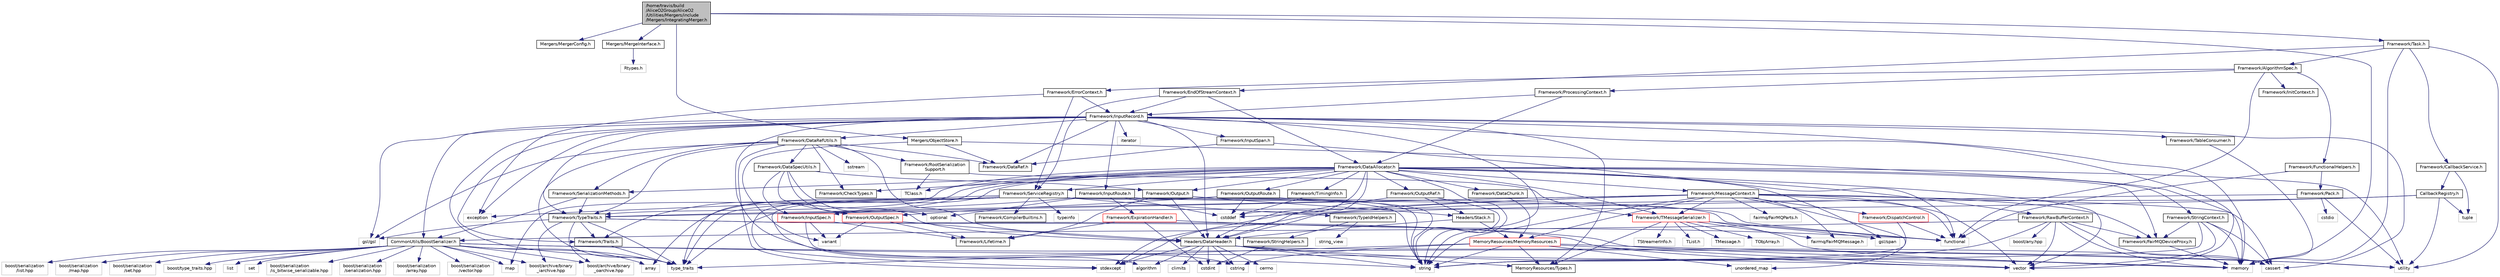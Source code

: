 digraph "/home/travis/build/AliceO2Group/AliceO2/Utilities/Mergers/include/Mergers/IntegratingMerger.h"
{
 // INTERACTIVE_SVG=YES
  bgcolor="transparent";
  edge [fontname="Helvetica",fontsize="10",labelfontname="Helvetica",labelfontsize="10"];
  node [fontname="Helvetica",fontsize="10",shape=record];
  Node0 [label="/home/travis/build\l/AliceO2Group/AliceO2\l/Utilities/Mergers/include\l/Mergers/IntegratingMerger.h",height=0.2,width=0.4,color="black", fillcolor="grey75", style="filled", fontcolor="black"];
  Node0 -> Node1 [color="midnightblue",fontsize="10",style="solid",fontname="Helvetica"];
  Node1 [label="Mergers/MergerConfig.h",height=0.2,width=0.4,color="black",URL="$d3/dce/MergerConfig_8h.html",tooltip="Definition of O2 MergerConfig, v0.1. "];
  Node0 -> Node2 [color="midnightblue",fontsize="10",style="solid",fontname="Helvetica"];
  Node2 [label="Mergers/MergeInterface.h",height=0.2,width=0.4,color="black",URL="$de/d80/MergeInterface_8h.html",tooltip="Definition of O2 Mergers merging interface, v0.1. "];
  Node2 -> Node3 [color="midnightblue",fontsize="10",style="solid",fontname="Helvetica"];
  Node3 [label="Rtypes.h",height=0.2,width=0.4,color="grey75"];
  Node0 -> Node4 [color="midnightblue",fontsize="10",style="solid",fontname="Helvetica"];
  Node4 [label="Mergers/ObjectStore.h",height=0.2,width=0.4,color="black",URL="$da/dc0/ObjectStore_8h.html",tooltip="Definition of ObjectStore for Mergers, v0.1. "];
  Node4 -> Node5 [color="midnightblue",fontsize="10",style="solid",fontname="Helvetica"];
  Node5 [label="variant",height=0.2,width=0.4,color="grey75"];
  Node4 -> Node6 [color="midnightblue",fontsize="10",style="solid",fontname="Helvetica"];
  Node6 [label="memory",height=0.2,width=0.4,color="grey75"];
  Node4 -> Node7 [color="midnightblue",fontsize="10",style="solid",fontname="Helvetica"];
  Node7 [label="Framework/DataRef.h",height=0.2,width=0.4,color="black",URL="$d5/dfb/DataRef_8h.html"];
  Node0 -> Node8 [color="midnightblue",fontsize="10",style="solid",fontname="Helvetica"];
  Node8 [label="Framework/Task.h",height=0.2,width=0.4,color="black",URL="$df/d4f/Task_8h.html"];
  Node8 -> Node9 [color="midnightblue",fontsize="10",style="solid",fontname="Helvetica"];
  Node9 [label="Framework/AlgorithmSpec.h",height=0.2,width=0.4,color="black",URL="$d0/d14/AlgorithmSpec_8h.html"];
  Node9 -> Node10 [color="midnightblue",fontsize="10",style="solid",fontname="Helvetica"];
  Node10 [label="Framework/ProcessingContext.h",height=0.2,width=0.4,color="black",URL="$de/d6a/ProcessingContext_8h.html"];
  Node10 -> Node11 [color="midnightblue",fontsize="10",style="solid",fontname="Helvetica"];
  Node11 [label="Framework/InputRecord.h",height=0.2,width=0.4,color="black",URL="$d6/d5c/InputRecord_8h.html"];
  Node11 -> Node7 [color="midnightblue",fontsize="10",style="solid",fontname="Helvetica"];
  Node11 -> Node12 [color="midnightblue",fontsize="10",style="solid",fontname="Helvetica"];
  Node12 [label="Framework/DataRefUtils.h",height=0.2,width=0.4,color="black",URL="$d5/db8/DataRefUtils_8h.html"];
  Node12 -> Node7 [color="midnightblue",fontsize="10",style="solid",fontname="Helvetica"];
  Node12 -> Node13 [color="midnightblue",fontsize="10",style="solid",fontname="Helvetica"];
  Node13 [label="Framework/RootSerialization\lSupport.h",height=0.2,width=0.4,color="black",URL="$db/dff/RootSerializationSupport_8h.html"];
  Node13 -> Node14 [color="midnightblue",fontsize="10",style="solid",fontname="Helvetica"];
  Node14 [label="Framework/TMessageSerializer.h",height=0.2,width=0.4,color="red",URL="$d8/d3c/TMessageSerializer_8h.html"];
  Node14 -> Node15 [color="midnightblue",fontsize="10",style="solid",fontname="Helvetica"];
  Node15 [label="fairmq/FairMQMessage.h",height=0.2,width=0.4,color="grey75"];
  Node14 -> Node16 [color="midnightblue",fontsize="10",style="solid",fontname="Helvetica"];
  Node16 [label="TList.h",height=0.2,width=0.4,color="grey75"];
  Node14 -> Node17 [color="midnightblue",fontsize="10",style="solid",fontname="Helvetica"];
  Node17 [label="TMessage.h",height=0.2,width=0.4,color="grey75"];
  Node14 -> Node18 [color="midnightblue",fontsize="10",style="solid",fontname="Helvetica"];
  Node18 [label="TObjArray.h",height=0.2,width=0.4,color="grey75"];
  Node14 -> Node19 [color="midnightblue",fontsize="10",style="solid",fontname="Helvetica"];
  Node19 [label="TStreamerInfo.h",height=0.2,width=0.4,color="grey75"];
  Node14 -> Node21 [color="midnightblue",fontsize="10",style="solid",fontname="Helvetica"];
  Node21 [label="gsl/span",height=0.2,width=0.4,color="grey75"];
  Node14 -> Node6 [color="midnightblue",fontsize="10",style="solid",fontname="Helvetica"];
  Node14 -> Node23 [color="midnightblue",fontsize="10",style="solid",fontname="Helvetica"];
  Node23 [label="MemoryResources/Types.h",height=0.2,width=0.4,color="black",URL="$d7/df8/Types_8h.html"];
  Node13 -> Node24 [color="midnightblue",fontsize="10",style="solid",fontname="Helvetica"];
  Node24 [label="TClass.h",height=0.2,width=0.4,color="grey75"];
  Node12 -> Node25 [color="midnightblue",fontsize="10",style="solid",fontname="Helvetica"];
  Node25 [label="Framework/SerializationMethods.h",height=0.2,width=0.4,color="black",URL="$d1/d53/SerializationMethods_8h.html",tooltip="Type wrappers for enfording a specific serialization method. "];
  Node25 -> Node26 [color="midnightblue",fontsize="10",style="solid",fontname="Helvetica"];
  Node26 [label="Framework/TypeTraits.h",height=0.2,width=0.4,color="black",URL="$d0/d95/TypeTraits_8h.html"];
  Node26 -> Node27 [color="midnightblue",fontsize="10",style="solid",fontname="Helvetica"];
  Node27 [label="type_traits",height=0.2,width=0.4,color="grey75"];
  Node26 -> Node28 [color="midnightblue",fontsize="10",style="solid",fontname="Helvetica"];
  Node28 [label="vector",height=0.2,width=0.4,color="grey75"];
  Node26 -> Node6 [color="midnightblue",fontsize="10",style="solid",fontname="Helvetica"];
  Node26 -> Node29 [color="midnightblue",fontsize="10",style="solid",fontname="Helvetica"];
  Node29 [label="Framework/Traits.h",height=0.2,width=0.4,color="black",URL="$db/d31/Traits_8h.html"];
  Node29 -> Node27 [color="midnightblue",fontsize="10",style="solid",fontname="Helvetica"];
  Node26 -> Node30 [color="midnightblue",fontsize="10",style="solid",fontname="Helvetica"];
  Node30 [label="boost/archive/binary\l_iarchive.hpp",height=0.2,width=0.4,color="grey75"];
  Node26 -> Node31 [color="midnightblue",fontsize="10",style="solid",fontname="Helvetica"];
  Node31 [label="boost/archive/binary\l_oarchive.hpp",height=0.2,width=0.4,color="grey75"];
  Node26 -> Node32 [color="midnightblue",fontsize="10",style="solid",fontname="Helvetica"];
  Node32 [label="gsl/gsl",height=0.2,width=0.4,color="grey75"];
  Node25 -> Node33 [color="midnightblue",fontsize="10",style="solid",fontname="Helvetica"];
  Node33 [label="CommonUtils/BoostSerializer.h",height=0.2,width=0.4,color="black",URL="$d7/d91/BoostSerializer_8h.html",tooltip="Templatised boost serializer/deserializer for containers and base types. "];
  Node33 -> Node34 [color="midnightblue",fontsize="10",style="solid",fontname="Helvetica"];
  Node34 [label="utility",height=0.2,width=0.4,color="grey75"];
  Node33 -> Node27 [color="midnightblue",fontsize="10",style="solid",fontname="Helvetica"];
  Node33 -> Node35 [color="midnightblue",fontsize="10",style="solid",fontname="Helvetica"];
  Node35 [label="array",height=0.2,width=0.4,color="grey75"];
  Node33 -> Node28 [color="midnightblue",fontsize="10",style="solid",fontname="Helvetica"];
  Node33 -> Node36 [color="midnightblue",fontsize="10",style="solid",fontname="Helvetica"];
  Node36 [label="list",height=0.2,width=0.4,color="grey75"];
  Node33 -> Node37 [color="midnightblue",fontsize="10",style="solid",fontname="Helvetica"];
  Node37 [label="map",height=0.2,width=0.4,color="grey75"];
  Node33 -> Node38 [color="midnightblue",fontsize="10",style="solid",fontname="Helvetica"];
  Node38 [label="set",height=0.2,width=0.4,color="grey75"];
  Node33 -> Node30 [color="midnightblue",fontsize="10",style="solid",fontname="Helvetica"];
  Node33 -> Node31 [color="midnightblue",fontsize="10",style="solid",fontname="Helvetica"];
  Node33 -> Node39 [color="midnightblue",fontsize="10",style="solid",fontname="Helvetica"];
  Node39 [label="boost/serialization\l/is_bitwise_serializable.hpp",height=0.2,width=0.4,color="grey75"];
  Node33 -> Node40 [color="midnightblue",fontsize="10",style="solid",fontname="Helvetica"];
  Node40 [label="boost/serialization\l/serialization.hpp",height=0.2,width=0.4,color="grey75"];
  Node33 -> Node41 [color="midnightblue",fontsize="10",style="solid",fontname="Helvetica"];
  Node41 [label="boost/serialization\l/array.hpp",height=0.2,width=0.4,color="grey75"];
  Node33 -> Node42 [color="midnightblue",fontsize="10",style="solid",fontname="Helvetica"];
  Node42 [label="boost/serialization\l/vector.hpp",height=0.2,width=0.4,color="grey75"];
  Node33 -> Node43 [color="midnightblue",fontsize="10",style="solid",fontname="Helvetica"];
  Node43 [label="boost/serialization\l/list.hpp",height=0.2,width=0.4,color="grey75"];
  Node33 -> Node44 [color="midnightblue",fontsize="10",style="solid",fontname="Helvetica"];
  Node44 [label="boost/serialization\l/map.hpp",height=0.2,width=0.4,color="grey75"];
  Node33 -> Node45 [color="midnightblue",fontsize="10",style="solid",fontname="Helvetica"];
  Node45 [label="boost/serialization\l/set.hpp",height=0.2,width=0.4,color="grey75"];
  Node33 -> Node46 [color="midnightblue",fontsize="10",style="solid",fontname="Helvetica"];
  Node46 [label="boost/type_traits.hpp",height=0.2,width=0.4,color="grey75"];
  Node12 -> Node47 [color="midnightblue",fontsize="10",style="solid",fontname="Helvetica"];
  Node47 [label="Framework/DataSpecUtils.h",height=0.2,width=0.4,color="black",URL="$d6/d68/DataSpecUtils_8h.html"];
  Node47 -> Node48 [color="midnightblue",fontsize="10",style="solid",fontname="Helvetica"];
  Node48 [label="Framework/OutputSpec.h",height=0.2,width=0.4,color="red",URL="$db/d2d/OutputSpec_8h.html"];
  Node48 -> Node49 [color="midnightblue",fontsize="10",style="solid",fontname="Helvetica"];
  Node49 [label="Headers/DataHeader.h",height=0.2,width=0.4,color="black",URL="$dc/dcd/DataHeader_8h.html"];
  Node49 -> Node50 [color="midnightblue",fontsize="10",style="solid",fontname="Helvetica"];
  Node50 [label="cstdint",height=0.2,width=0.4,color="grey75"];
  Node49 -> Node6 [color="midnightblue",fontsize="10",style="solid",fontname="Helvetica"];
  Node49 -> Node51 [color="midnightblue",fontsize="10",style="solid",fontname="Helvetica"];
  Node51 [label="cassert",height=0.2,width=0.4,color="grey75"];
  Node49 -> Node52 [color="midnightblue",fontsize="10",style="solid",fontname="Helvetica"];
  Node52 [label="cstring",height=0.2,width=0.4,color="grey75"];
  Node49 -> Node53 [color="midnightblue",fontsize="10",style="solid",fontname="Helvetica"];
  Node53 [label="algorithm",height=0.2,width=0.4,color="grey75"];
  Node49 -> Node54 [color="midnightblue",fontsize="10",style="solid",fontname="Helvetica"];
  Node54 [label="stdexcept",height=0.2,width=0.4,color="grey75"];
  Node49 -> Node55 [color="midnightblue",fontsize="10",style="solid",fontname="Helvetica"];
  Node55 [label="string",height=0.2,width=0.4,color="grey75"];
  Node49 -> Node56 [color="midnightblue",fontsize="10",style="solid",fontname="Helvetica"];
  Node56 [label="climits",height=0.2,width=0.4,color="grey75"];
  Node49 -> Node23 [color="midnightblue",fontsize="10",style="solid",fontname="Helvetica"];
  Node49 -> Node57 [color="midnightblue",fontsize="10",style="solid",fontname="Helvetica"];
  Node57 [label="cerrno",height=0.2,width=0.4,color="grey75"];
  Node48 -> Node58 [color="midnightblue",fontsize="10",style="solid",fontname="Helvetica"];
  Node58 [label="Framework/Lifetime.h",height=0.2,width=0.4,color="black",URL="$dc/dca/Lifetime_8h.html"];
  Node48 -> Node5 [color="midnightblue",fontsize="10",style="solid",fontname="Helvetica"];
  Node47 -> Node60 [color="midnightblue",fontsize="10",style="solid",fontname="Helvetica"];
  Node60 [label="Framework/InputSpec.h",height=0.2,width=0.4,color="red",URL="$d5/d3f/InputSpec_8h.html"];
  Node60 -> Node58 [color="midnightblue",fontsize="10",style="solid",fontname="Helvetica"];
  Node60 -> Node55 [color="midnightblue",fontsize="10",style="solid",fontname="Helvetica"];
  Node60 -> Node5 [color="midnightblue",fontsize="10",style="solid",fontname="Helvetica"];
  Node47 -> Node49 [color="midnightblue",fontsize="10",style="solid",fontname="Helvetica"];
  Node47 -> Node79 [color="midnightblue",fontsize="10",style="solid",fontname="Helvetica"];
  Node79 [label="Framework/Output.h",height=0.2,width=0.4,color="black",URL="$d3/ddf/Output_8h.html"];
  Node79 -> Node49 [color="midnightblue",fontsize="10",style="solid",fontname="Helvetica"];
  Node79 -> Node58 [color="midnightblue",fontsize="10",style="solid",fontname="Helvetica"];
  Node79 -> Node65 [color="midnightblue",fontsize="10",style="solid",fontname="Helvetica"];
  Node65 [label="Headers/Stack.h",height=0.2,width=0.4,color="black",URL="$d4/d00/Headers_2include_2Headers_2Stack_8h.html"];
  Node65 -> Node66 [color="midnightblue",fontsize="10",style="solid",fontname="Helvetica"];
  Node66 [label="MemoryResources/MemoryResources.h",height=0.2,width=0.4,color="red",URL="$dc/d03/MemoryResources_8h.html"];
  Node66 -> Node52 [color="midnightblue",fontsize="10",style="solid",fontname="Helvetica"];
  Node66 -> Node55 [color="midnightblue",fontsize="10",style="solid",fontname="Helvetica"];
  Node66 -> Node27 [color="midnightblue",fontsize="10",style="solid",fontname="Helvetica"];
  Node66 -> Node34 [color="midnightblue",fontsize="10",style="solid",fontname="Helvetica"];
  Node66 -> Node28 [color="midnightblue",fontsize="10",style="solid",fontname="Helvetica"];
  Node66 -> Node71 [color="midnightblue",fontsize="10",style="solid",fontname="Helvetica"];
  Node71 [label="unordered_map",height=0.2,width=0.4,color="grey75"];
  Node66 -> Node23 [color="midnightblue",fontsize="10",style="solid",fontname="Helvetica"];
  Node65 -> Node49 [color="midnightblue",fontsize="10",style="solid",fontname="Helvetica"];
  Node47 -> Node80 [color="midnightblue",fontsize="10",style="solid",fontname="Helvetica"];
  Node80 [label="optional",height=0.2,width=0.4,color="grey75"];
  Node12 -> Node26 [color="midnightblue",fontsize="10",style="solid",fontname="Helvetica"];
  Node12 -> Node49 [color="midnightblue",fontsize="10",style="solid",fontname="Helvetica"];
  Node12 -> Node81 [color="midnightblue",fontsize="10",style="solid",fontname="Helvetica"];
  Node81 [label="Framework/CheckTypes.h",height=0.2,width=0.4,color="black",URL="$d1/d00/CheckTypes_8h.html"];
  Node12 -> Node32 [color="midnightblue",fontsize="10",style="solid",fontname="Helvetica"];
  Node12 -> Node54 [color="midnightblue",fontsize="10",style="solid",fontname="Helvetica"];
  Node12 -> Node82 [color="midnightblue",fontsize="10",style="solid",fontname="Helvetica"];
  Node82 [label="sstream",height=0.2,width=0.4,color="grey75"];
  Node12 -> Node27 [color="midnightblue",fontsize="10",style="solid",fontname="Helvetica"];
  Node11 -> Node83 [color="midnightblue",fontsize="10",style="solid",fontname="Helvetica"];
  Node83 [label="Framework/InputRoute.h",height=0.2,width=0.4,color="black",URL="$d5/d19/InputRoute_8h.html"];
  Node83 -> Node84 [color="midnightblue",fontsize="10",style="solid",fontname="Helvetica"];
  Node84 [label="Framework/ExpirationHandler.h",height=0.2,width=0.4,color="red",URL="$d2/dd9/ExpirationHandler_8h.html"];
  Node84 -> Node58 [color="midnightblue",fontsize="10",style="solid",fontname="Helvetica"];
  Node84 -> Node50 [color="midnightblue",fontsize="10",style="solid",fontname="Helvetica"];
  Node84 -> Node86 [color="midnightblue",fontsize="10",style="solid",fontname="Helvetica"];
  Node86 [label="functional",height=0.2,width=0.4,color="grey75"];
  Node83 -> Node60 [color="midnightblue",fontsize="10",style="solid",fontname="Helvetica"];
  Node83 -> Node87 [color="midnightblue",fontsize="10",style="solid",fontname="Helvetica"];
  Node87 [label="cstddef",height=0.2,width=0.4,color="grey75"];
  Node83 -> Node55 [color="midnightblue",fontsize="10",style="solid",fontname="Helvetica"];
  Node83 -> Node86 [color="midnightblue",fontsize="10",style="solid",fontname="Helvetica"];
  Node83 -> Node80 [color="midnightblue",fontsize="10",style="solid",fontname="Helvetica"];
  Node11 -> Node26 [color="midnightblue",fontsize="10",style="solid",fontname="Helvetica"];
  Node11 -> Node88 [color="midnightblue",fontsize="10",style="solid",fontname="Helvetica"];
  Node88 [label="Framework/InputSpan.h",height=0.2,width=0.4,color="black",URL="$da/d0f/InputSpan_8h.html"];
  Node88 -> Node7 [color="midnightblue",fontsize="10",style="solid",fontname="Helvetica"];
  Node88 -> Node86 [color="midnightblue",fontsize="10",style="solid",fontname="Helvetica"];
  Node11 -> Node89 [color="midnightblue",fontsize="10",style="solid",fontname="Helvetica"];
  Node89 [label="Framework/TableConsumer.h",height=0.2,width=0.4,color="black",URL="$dc/d03/TableConsumer_8h.html"];
  Node89 -> Node6 [color="midnightblue",fontsize="10",style="solid",fontname="Helvetica"];
  Node11 -> Node29 [color="midnightblue",fontsize="10",style="solid",fontname="Helvetica"];
  Node11 -> Node23 [color="midnightblue",fontsize="10",style="solid",fontname="Helvetica"];
  Node11 -> Node49 [color="midnightblue",fontsize="10",style="solid",fontname="Helvetica"];
  Node11 -> Node33 [color="midnightblue",fontsize="10",style="solid",fontname="Helvetica"];
  Node11 -> Node32 [color="midnightblue",fontsize="10",style="solid",fontname="Helvetica"];
  Node11 -> Node90 [color="midnightblue",fontsize="10",style="solid",fontname="Helvetica"];
  Node90 [label="iterator",height=0.2,width=0.4,color="grey75"];
  Node11 -> Node55 [color="midnightblue",fontsize="10",style="solid",fontname="Helvetica"];
  Node11 -> Node28 [color="midnightblue",fontsize="10",style="solid",fontname="Helvetica"];
  Node11 -> Node52 [color="midnightblue",fontsize="10",style="solid",fontname="Helvetica"];
  Node11 -> Node51 [color="midnightblue",fontsize="10",style="solid",fontname="Helvetica"];
  Node11 -> Node91 [color="midnightblue",fontsize="10",style="solid",fontname="Helvetica"];
  Node91 [label="exception",height=0.2,width=0.4,color="grey75"];
  Node11 -> Node6 [color="midnightblue",fontsize="10",style="solid",fontname="Helvetica"];
  Node11 -> Node27 [color="midnightblue",fontsize="10",style="solid",fontname="Helvetica"];
  Node10 -> Node92 [color="midnightblue",fontsize="10",style="solid",fontname="Helvetica"];
  Node92 [label="Framework/DataAllocator.h",height=0.2,width=0.4,color="black",URL="$d1/d28/DataAllocator_8h.html"];
  Node92 -> Node93 [color="midnightblue",fontsize="10",style="solid",fontname="Helvetica"];
  Node93 [label="Framework/MessageContext.h",height=0.2,width=0.4,color="black",URL="$dc/dc4/MessageContext_8h.html"];
  Node93 -> Node94 [color="midnightblue",fontsize="10",style="solid",fontname="Helvetica"];
  Node94 [label="Framework/DispatchControl.h",height=0.2,width=0.4,color="red",URL="$dd/dda/DispatchControl_8h.html"];
  Node94 -> Node86 [color="midnightblue",fontsize="10",style="solid",fontname="Helvetica"];
  Node94 -> Node55 [color="midnightblue",fontsize="10",style="solid",fontname="Helvetica"];
  Node93 -> Node96 [color="midnightblue",fontsize="10",style="solid",fontname="Helvetica"];
  Node96 [label="Framework/FairMQDeviceProxy.h",height=0.2,width=0.4,color="black",URL="$d8/d71/FairMQDeviceProxy_8h.html"];
  Node96 -> Node6 [color="midnightblue",fontsize="10",style="solid",fontname="Helvetica"];
  Node93 -> Node14 [color="midnightblue",fontsize="10",style="solid",fontname="Helvetica"];
  Node93 -> Node26 [color="midnightblue",fontsize="10",style="solid",fontname="Helvetica"];
  Node93 -> Node49 [color="midnightblue",fontsize="10",style="solid",fontname="Helvetica"];
  Node93 -> Node66 [color="midnightblue",fontsize="10",style="solid",fontname="Helvetica"];
  Node93 -> Node15 [color="midnightblue",fontsize="10",style="solid",fontname="Helvetica"];
  Node93 -> Node97 [color="midnightblue",fontsize="10",style="solid",fontname="Helvetica"];
  Node97 [label="fairmq/FairMQParts.h",height=0.2,width=0.4,color="grey75"];
  Node93 -> Node51 [color="midnightblue",fontsize="10",style="solid",fontname="Helvetica"];
  Node93 -> Node86 [color="midnightblue",fontsize="10",style="solid",fontname="Helvetica"];
  Node93 -> Node54 [color="midnightblue",fontsize="10",style="solid",fontname="Helvetica"];
  Node93 -> Node55 [color="midnightblue",fontsize="10",style="solid",fontname="Helvetica"];
  Node93 -> Node27 [color="midnightblue",fontsize="10",style="solid",fontname="Helvetica"];
  Node93 -> Node71 [color="midnightblue",fontsize="10",style="solid",fontname="Helvetica"];
  Node93 -> Node28 [color="midnightblue",fontsize="10",style="solid",fontname="Helvetica"];
  Node92 -> Node98 [color="midnightblue",fontsize="10",style="solid",fontname="Helvetica"];
  Node98 [label="Framework/StringContext.h",height=0.2,width=0.4,color="black",URL="$dd/df6/StringContext_8h.html"];
  Node98 -> Node96 [color="midnightblue",fontsize="10",style="solid",fontname="Helvetica"];
  Node98 -> Node28 [color="midnightblue",fontsize="10",style="solid",fontname="Helvetica"];
  Node98 -> Node51 [color="midnightblue",fontsize="10",style="solid",fontname="Helvetica"];
  Node98 -> Node55 [color="midnightblue",fontsize="10",style="solid",fontname="Helvetica"];
  Node98 -> Node6 [color="midnightblue",fontsize="10",style="solid",fontname="Helvetica"];
  Node92 -> Node99 [color="midnightblue",fontsize="10",style="solid",fontname="Helvetica"];
  Node99 [label="Framework/RawBufferContext.h",height=0.2,width=0.4,color="black",URL="$d8/d25/RawBufferContext_8h.html",tooltip=" "];
  Node99 -> Node96 [color="midnightblue",fontsize="10",style="solid",fontname="Helvetica"];
  Node99 -> Node33 [color="midnightblue",fontsize="10",style="solid",fontname="Helvetica"];
  Node99 -> Node28 [color="midnightblue",fontsize="10",style="solid",fontname="Helvetica"];
  Node99 -> Node51 [color="midnightblue",fontsize="10",style="solid",fontname="Helvetica"];
  Node99 -> Node55 [color="midnightblue",fontsize="10",style="solid",fontname="Helvetica"];
  Node99 -> Node6 [color="midnightblue",fontsize="10",style="solid",fontname="Helvetica"];
  Node99 -> Node100 [color="midnightblue",fontsize="10",style="solid",fontname="Helvetica"];
  Node100 [label="boost/any.hpp",height=0.2,width=0.4,color="grey75"];
  Node92 -> Node79 [color="midnightblue",fontsize="10",style="solid",fontname="Helvetica"];
  Node92 -> Node101 [color="midnightblue",fontsize="10",style="solid",fontname="Helvetica"];
  Node101 [label="Framework/OutputRef.h",height=0.2,width=0.4,color="black",URL="$d6/d5a/OutputRef_8h.html"];
  Node101 -> Node49 [color="midnightblue",fontsize="10",style="solid",fontname="Helvetica"];
  Node101 -> Node65 [color="midnightblue",fontsize="10",style="solid",fontname="Helvetica"];
  Node101 -> Node55 [color="midnightblue",fontsize="10",style="solid",fontname="Helvetica"];
  Node92 -> Node102 [color="midnightblue",fontsize="10",style="solid",fontname="Helvetica"];
  Node102 [label="Framework/OutputRoute.h",height=0.2,width=0.4,color="black",URL="$d6/df4/OutputRoute_8h.html"];
  Node102 -> Node48 [color="midnightblue",fontsize="10",style="solid",fontname="Helvetica"];
  Node102 -> Node87 [color="midnightblue",fontsize="10",style="solid",fontname="Helvetica"];
  Node102 -> Node55 [color="midnightblue",fontsize="10",style="solid",fontname="Helvetica"];
  Node92 -> Node103 [color="midnightblue",fontsize="10",style="solid",fontname="Helvetica"];
  Node103 [label="Framework/DataChunk.h",height=0.2,width=0.4,color="black",URL="$d7/d31/DataChunk_8h.html"];
  Node103 -> Node66 [color="midnightblue",fontsize="10",style="solid",fontname="Helvetica"];
  Node92 -> Node96 [color="midnightblue",fontsize="10",style="solid",fontname="Helvetica"];
  Node92 -> Node104 [color="midnightblue",fontsize="10",style="solid",fontname="Helvetica"];
  Node104 [label="Framework/TimingInfo.h",height=0.2,width=0.4,color="black",URL="$da/d2b/TimingInfo_8h.html"];
  Node104 -> Node87 [color="midnightblue",fontsize="10",style="solid",fontname="Helvetica"];
  Node92 -> Node14 [color="midnightblue",fontsize="10",style="solid",fontname="Helvetica"];
  Node92 -> Node26 [color="midnightblue",fontsize="10",style="solid",fontname="Helvetica"];
  Node92 -> Node29 [color="midnightblue",fontsize="10",style="solid",fontname="Helvetica"];
  Node92 -> Node25 [color="midnightblue",fontsize="10",style="solid",fontname="Helvetica"];
  Node92 -> Node81 [color="midnightblue",fontsize="10",style="solid",fontname="Helvetica"];
  Node92 -> Node105 [color="midnightblue",fontsize="10",style="solid",fontname="Helvetica"];
  Node105 [label="Framework/ServiceRegistry.h",height=0.2,width=0.4,color="black",URL="$d8/d17/ServiceRegistry_8h.html"];
  Node105 -> Node106 [color="midnightblue",fontsize="10",style="solid",fontname="Helvetica"];
  Node106 [label="Framework/CompilerBuiltins.h",height=0.2,width=0.4,color="black",URL="$d9/de8/CompilerBuiltins_8h.html"];
  Node105 -> Node107 [color="midnightblue",fontsize="10",style="solid",fontname="Helvetica"];
  Node107 [label="Framework/TypeIdHelpers.h",height=0.2,width=0.4,color="black",URL="$d2/d9a/TypeIdHelpers_8h.html"];
  Node107 -> Node108 [color="midnightblue",fontsize="10",style="solid",fontname="Helvetica"];
  Node108 [label="string_view",height=0.2,width=0.4,color="grey75"];
  Node107 -> Node109 [color="midnightblue",fontsize="10",style="solid",fontname="Helvetica"];
  Node109 [label="Framework/StringHelpers.h",height=0.2,width=0.4,color="black",URL="$db/dff/StringHelpers_8h.html"];
  Node109 -> Node50 [color="midnightblue",fontsize="10",style="solid",fontname="Helvetica"];
  Node105 -> Node53 [color="midnightblue",fontsize="10",style="solid",fontname="Helvetica"];
  Node105 -> Node35 [color="midnightblue",fontsize="10",style="solid",fontname="Helvetica"];
  Node105 -> Node91 [color="midnightblue",fontsize="10",style="solid",fontname="Helvetica"];
  Node105 -> Node86 [color="midnightblue",fontsize="10",style="solid",fontname="Helvetica"];
  Node105 -> Node55 [color="midnightblue",fontsize="10",style="solid",fontname="Helvetica"];
  Node105 -> Node27 [color="midnightblue",fontsize="10",style="solid",fontname="Helvetica"];
  Node105 -> Node110 [color="midnightblue",fontsize="10",style="solid",fontname="Helvetica"];
  Node110 [label="typeinfo",height=0.2,width=0.4,color="grey75"];
  Node105 -> Node54 [color="midnightblue",fontsize="10",style="solid",fontname="Helvetica"];
  Node92 -> Node49 [color="midnightblue",fontsize="10",style="solid",fontname="Helvetica"];
  Node92 -> Node24 [color="midnightblue",fontsize="10",style="solid",fontname="Helvetica"];
  Node92 -> Node21 [color="midnightblue",fontsize="10",style="solid",fontname="Helvetica"];
  Node92 -> Node28 [color="midnightblue",fontsize="10",style="solid",fontname="Helvetica"];
  Node92 -> Node37 [color="midnightblue",fontsize="10",style="solid",fontname="Helvetica"];
  Node92 -> Node55 [color="midnightblue",fontsize="10",style="solid",fontname="Helvetica"];
  Node92 -> Node34 [color="midnightblue",fontsize="10",style="solid",fontname="Helvetica"];
  Node92 -> Node27 [color="midnightblue",fontsize="10",style="solid",fontname="Helvetica"];
  Node92 -> Node87 [color="midnightblue",fontsize="10",style="solid",fontname="Helvetica"];
  Node9 -> Node111 [color="midnightblue",fontsize="10",style="solid",fontname="Helvetica"];
  Node111 [label="Framework/ErrorContext.h",height=0.2,width=0.4,color="black",URL="$d7/dad/ErrorContext_8h.html"];
  Node111 -> Node11 [color="midnightblue",fontsize="10",style="solid",fontname="Helvetica"];
  Node111 -> Node105 [color="midnightblue",fontsize="10",style="solid",fontname="Helvetica"];
  Node111 -> Node91 [color="midnightblue",fontsize="10",style="solid",fontname="Helvetica"];
  Node9 -> Node112 [color="midnightblue",fontsize="10",style="solid",fontname="Helvetica"];
  Node112 [label="Framework/InitContext.h",height=0.2,width=0.4,color="black",URL="$d4/d2b/InitContext_8h.html"];
  Node9 -> Node113 [color="midnightblue",fontsize="10",style="solid",fontname="Helvetica"];
  Node113 [label="Framework/FunctionalHelpers.h",height=0.2,width=0.4,color="black",URL="$de/d9b/FunctionalHelpers_8h.html"];
  Node113 -> Node114 [color="midnightblue",fontsize="10",style="solid",fontname="Helvetica"];
  Node114 [label="Framework/Pack.h",height=0.2,width=0.4,color="black",URL="$dd/dce/Pack_8h.html"];
  Node114 -> Node87 [color="midnightblue",fontsize="10",style="solid",fontname="Helvetica"];
  Node114 -> Node34 [color="midnightblue",fontsize="10",style="solid",fontname="Helvetica"];
  Node114 -> Node63 [color="midnightblue",fontsize="10",style="solid",fontname="Helvetica"];
  Node63 [label="cstdio",height=0.2,width=0.4,color="grey75"];
  Node113 -> Node86 [color="midnightblue",fontsize="10",style="solid",fontname="Helvetica"];
  Node9 -> Node86 [color="midnightblue",fontsize="10",style="solid",fontname="Helvetica"];
  Node8 -> Node115 [color="midnightblue",fontsize="10",style="solid",fontname="Helvetica"];
  Node115 [label="Framework/CallbackService.h",height=0.2,width=0.4,color="black",URL="$d9/d7f/CallbackService_8h.html"];
  Node115 -> Node116 [color="midnightblue",fontsize="10",style="solid",fontname="Helvetica"];
  Node116 [label="CallbackRegistry.h",height=0.2,width=0.4,color="black",URL="$d7/d3e/CallbackRegistry_8h.html",tooltip="A generic registry for callbacks. "];
  Node116 -> Node26 [color="midnightblue",fontsize="10",style="solid",fontname="Helvetica"];
  Node116 -> Node117 [color="midnightblue",fontsize="10",style="solid",fontname="Helvetica"];
  Node117 [label="tuple",height=0.2,width=0.4,color="grey75"];
  Node116 -> Node54 [color="midnightblue",fontsize="10",style="solid",fontname="Helvetica"];
  Node116 -> Node34 [color="midnightblue",fontsize="10",style="solid",fontname="Helvetica"];
  Node115 -> Node117 [color="midnightblue",fontsize="10",style="solid",fontname="Helvetica"];
  Node8 -> Node118 [color="midnightblue",fontsize="10",style="solid",fontname="Helvetica"];
  Node118 [label="Framework/EndOfStreamContext.h",height=0.2,width=0.4,color="black",URL="$d0/d77/EndOfStreamContext_8h.html"];
  Node118 -> Node11 [color="midnightblue",fontsize="10",style="solid",fontname="Helvetica"];
  Node118 -> Node105 [color="midnightblue",fontsize="10",style="solid",fontname="Helvetica"];
  Node118 -> Node92 [color="midnightblue",fontsize="10",style="solid",fontname="Helvetica"];
  Node8 -> Node34 [color="midnightblue",fontsize="10",style="solid",fontname="Helvetica"];
  Node8 -> Node6 [color="midnightblue",fontsize="10",style="solid",fontname="Helvetica"];
  Node0 -> Node6 [color="midnightblue",fontsize="10",style="solid",fontname="Helvetica"];
}
